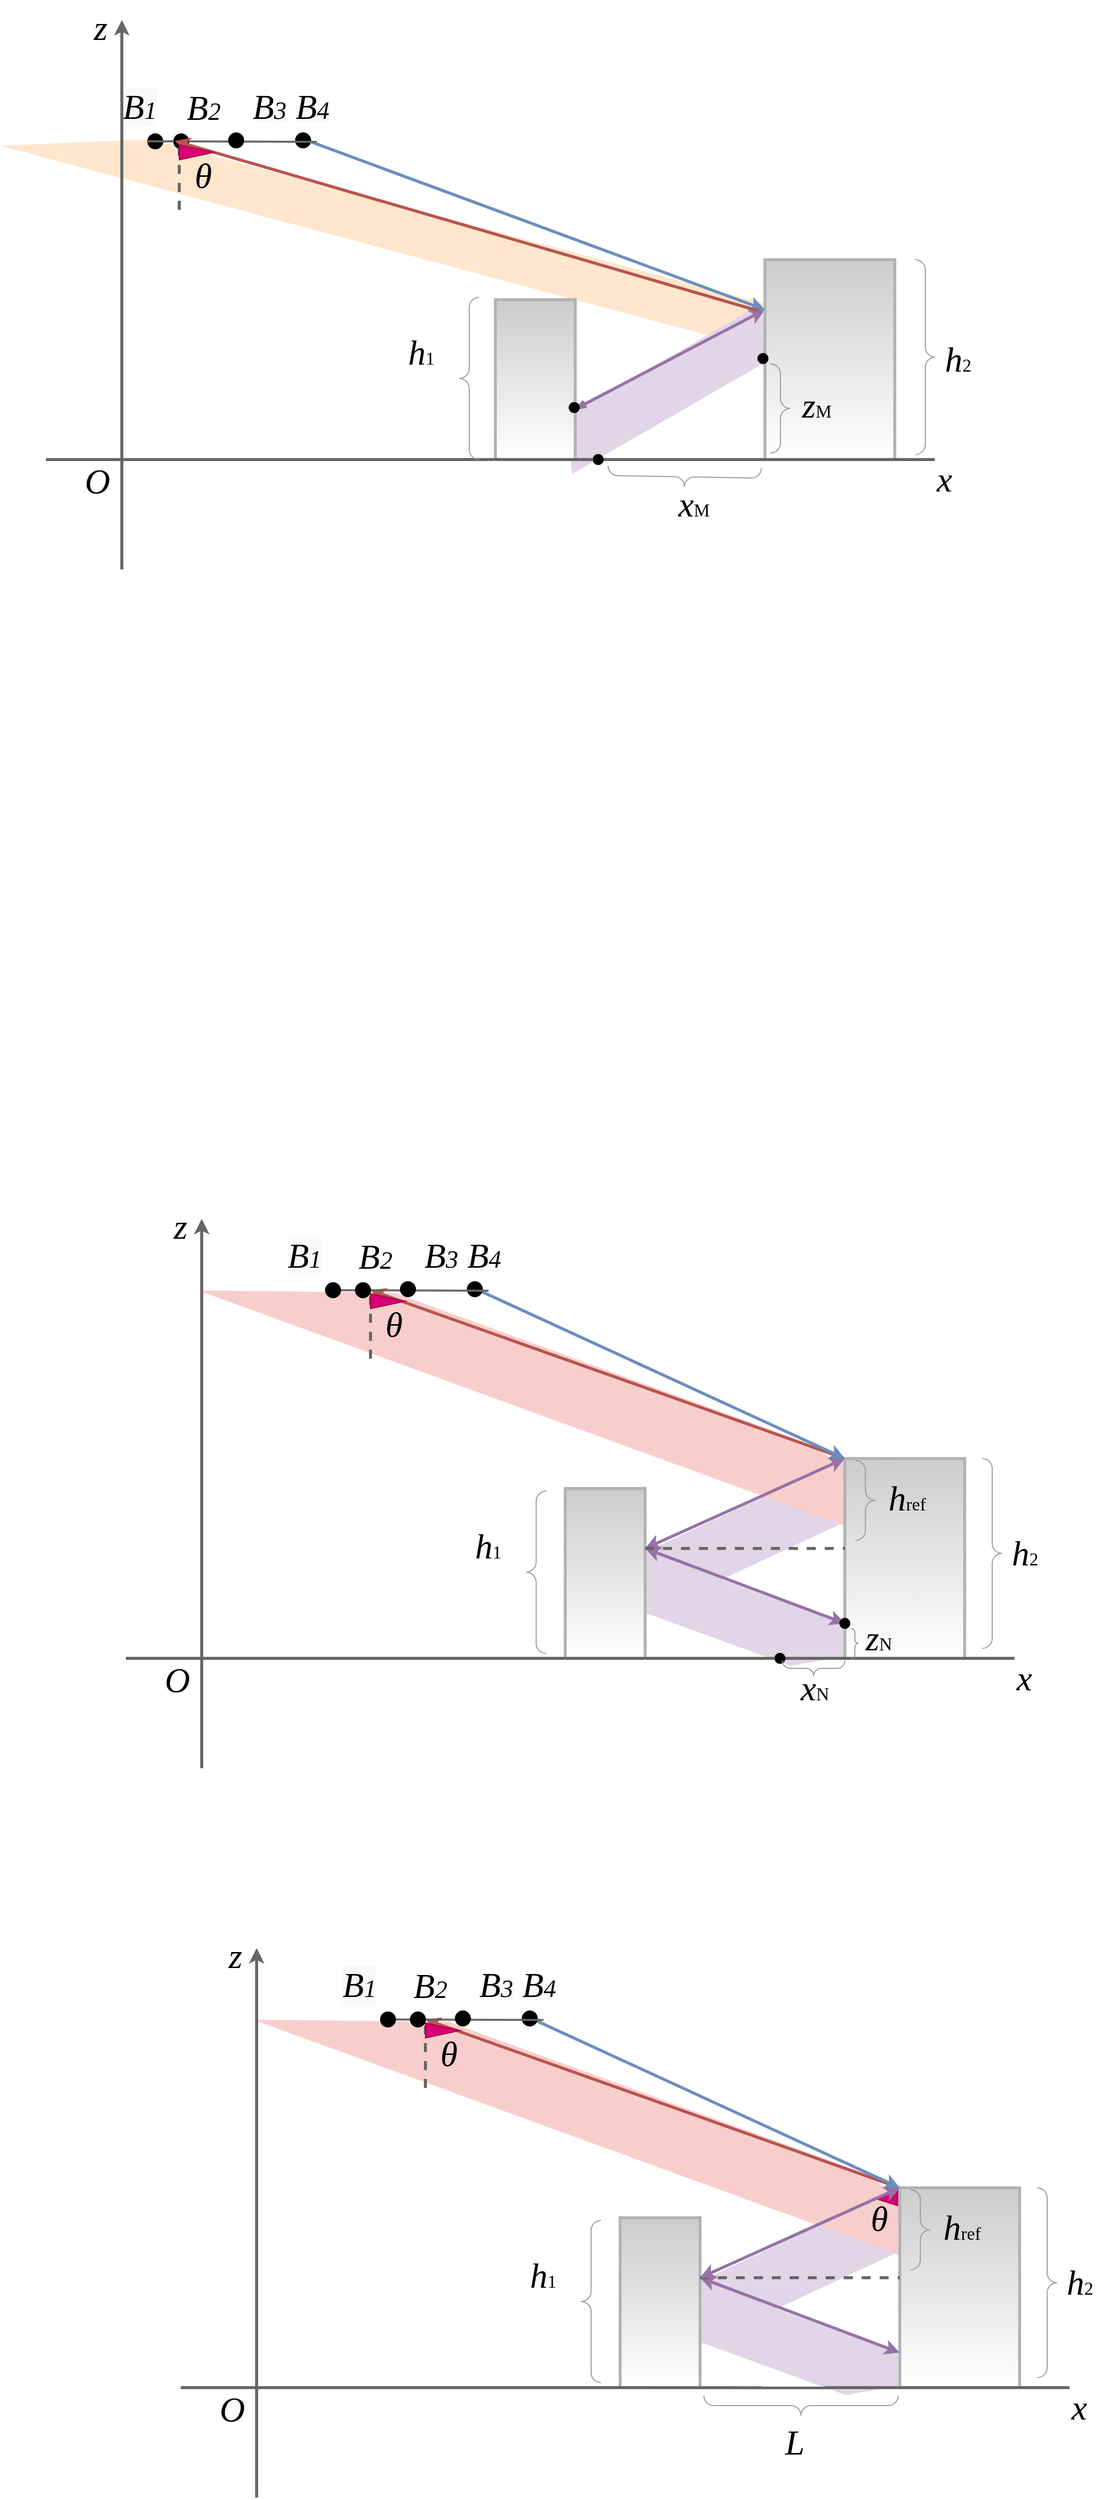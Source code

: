 <mxfile version="20.0.4" type="github"><diagram id="hwmX0TKQvqyqY6SM9mjd" name="Page-1"><mxGraphModel dx="2936" dy="3093" grid="1" gridSize="10" guides="1" tooltips="1" connect="1" arrows="1" fold="1" page="1" pageScale="1" pageWidth="827" pageHeight="1169" math="0" shadow="0"><root><mxCell id="0"/><mxCell id="1" parent="0"/><mxCell id="QN7hIOzqyq_gHUWrnWWQ-49" value="" style="shape=parallelogram;perimeter=parallelogramPerimeter;whiteSpace=wrap;html=1;fixedSize=1;fillColor=#e1d5e7;strokeColor=none;rotation=-160;size=99.96;" vertex="1" parent="1"><mxGeometry x="640.04" y="1454.81" width="298.55" height="57.52" as="geometry"/></mxCell><mxCell id="QN7hIOzqyq_gHUWrnWWQ-50" value="" style="shape=parallelogram;perimeter=parallelogramPerimeter;whiteSpace=wrap;html=1;fixedSize=1;fillColor=#e1d5e7;strokeColor=none;rotation=-205;size=23.82;" vertex="1" parent="1"><mxGeometry x="654.15" y="1370.29" width="250" height="57.34" as="geometry"/></mxCell><mxCell id="QN7hIOzqyq_gHUWrnWWQ-51" value="" style="shape=trapezoid;perimeter=trapezoidPerimeter;whiteSpace=wrap;html=1;fixedSize=1;rotation=20;size=185.09;fillColor=#f8cecc;strokeColor=none;" vertex="1" parent="1"><mxGeometry x="218.76" y="1228.68" width="818.83" height="65" as="geometry"/></mxCell><mxCell id="QN7hIOzqyq_gHUWrnWWQ-52" value="" style="endArrow=classic;html=1;fontSize=35;fontFamily=Times New Roman;strokeWidth=3;fillColor=#f8cecc;strokeColor=#b85450;curved=1;entryX=1;entryY=0.5;entryDx=0;entryDy=0;" edge="1" parent="1" target="QN7hIOzqyq_gHUWrnWWQ-63"><mxGeometry width="50" height="50" relative="1" as="geometry"><mxPoint x="880" y="1320" as="sourcePoint"/><mxPoint x="510" y="1040" as="targetPoint"/></mxGeometry></mxCell><mxCell id="QN7hIOzqyq_gHUWrnWWQ-53" value="" style="rounded=0;whiteSpace=wrap;html=1;strokeWidth=3;fillColor=#FFFFFF;strokeColor=#B3B3B3;gradientColor=#CCCCCC;gradientDirection=north;" vertex="1" parent="1"><mxGeometry x="880" y="1320" width="120" height="200" as="geometry"/></mxCell><mxCell id="QN7hIOzqyq_gHUWrnWWQ-54" value="" style="endArrow=classic;html=1;fontSize=35;fontFamily=Times New Roman;strokeWidth=3;fillColor=#dae8fc;strokeColor=#6c8ebf;curved=1;" edge="1" parent="1"><mxGeometry width="50" height="50" relative="1" as="geometry"><mxPoint x="510" y="1150" as="sourcePoint"/><mxPoint x="880" y="1320" as="targetPoint"/></mxGeometry></mxCell><mxCell id="QN7hIOzqyq_gHUWrnWWQ-55" value="" style="rounded=0;whiteSpace=wrap;html=1;strokeWidth=3;fillColor=#FFFFFF;strokeColor=#B3B3B3;gradientColor=#CCCCCC;gradientDirection=north;" vertex="1" parent="1"><mxGeometry x="600" y="1350" width="80" height="170" as="geometry"/></mxCell><mxCell id="QN7hIOzqyq_gHUWrnWWQ-56" value="" style="endArrow=none;html=1;fontColor=#000000;fontSize=35;fontFamily=Times New Roman;strokeWidth=3;endFill=0;dashed=1;" edge="1" parent="1"><mxGeometry width="50" height="50" relative="1" as="geometry"><mxPoint x="602.57" y="1165.5" as="sourcePoint"/><mxPoint x="602.57" y="1165.5" as="targetPoint"/></mxGeometry></mxCell><mxCell id="QN7hIOzqyq_gHUWrnWWQ-57" value="&lt;font&gt;&lt;i&gt;B&lt;span style=&quot;font-size: 25px&quot;&gt;2&lt;/span&gt;&lt;/i&gt;&lt;span style=&quot;font-size: 35px&quot;&gt;&lt;br&gt;&lt;/span&gt;&lt;/font&gt;" style="text;html=1;strokeColor=none;fillColor=none;align=center;verticalAlign=middle;whiteSpace=wrap;rounded=0;fontColor=#000000;fontSize=35;fontFamily=Times New Roman;strokeWidth=3;" vertex="1" parent="1"><mxGeometry x="330" y="1100.5" width="160" height="35" as="geometry"/></mxCell><mxCell id="QN7hIOzqyq_gHUWrnWWQ-58" value="" style="ellipse;whiteSpace=wrap;html=1;aspect=fixed;fillColor=#000000;" vertex="1" parent="1"><mxGeometry x="502" y="1143" width="15" height="15" as="geometry"/></mxCell><mxCell id="QN7hIOzqyq_gHUWrnWWQ-59" value="" style="endArrow=none;html=1;fontColor=#000000;fontSize=35;fontFamily=Times New Roman;strokeWidth=2;endFill=0;exitX=0;exitY=0.5;exitDx=0;exitDy=0;fillColor=#f5f5f5;strokeColor=#666666;" edge="1" parent="1" source="QN7hIOzqyq_gHUWrnWWQ-64"><mxGeometry width="50" height="50" relative="1" as="geometry"><mxPoint x="350" y="1151.5" as="sourcePoint"/><mxPoint x="523.21" y="1152" as="targetPoint"/></mxGeometry></mxCell><mxCell id="QN7hIOzqyq_gHUWrnWWQ-60" value="" style="endArrow=none;html=1;strokeWidth=3;curved=1;fillColor=#f5f5f5;strokeColor=#666666;startArrow=none;" edge="1" parent="1" source="QN7hIOzqyq_gHUWrnWWQ-76"><mxGeometry width="50" height="50" relative="1" as="geometry"><mxPoint x="504" y="1520" as="sourcePoint"/><mxPoint x="1050" y="1520" as="targetPoint"/></mxGeometry></mxCell><mxCell id="QN7hIOzqyq_gHUWrnWWQ-61" value="" style="endArrow=classic;startArrow=classic;html=1;rounded=0;strokeWidth=3;fillColor=#e1d5e7;strokeColor=#9673a6;startFill=1;endFill=1;" edge="1" parent="1"><mxGeometry width="50" height="50" relative="1" as="geometry"><mxPoint x="880" y="1485" as="sourcePoint"/><mxPoint x="680" y="1410" as="targetPoint"/></mxGeometry></mxCell><mxCell id="QN7hIOzqyq_gHUWrnWWQ-62" value="" style="ellipse;whiteSpace=wrap;html=1;aspect=fixed;fillColor=#000000;" vertex="1" parent="1"><mxGeometry x="435" y="1143" width="15" height="15" as="geometry"/></mxCell><mxCell id="QN7hIOzqyq_gHUWrnWWQ-63" value="" style="ellipse;whiteSpace=wrap;html=1;aspect=fixed;fillColor=#000000;" vertex="1" parent="1"><mxGeometry x="390" y="1144" width="15" height="15" as="geometry"/></mxCell><mxCell id="QN7hIOzqyq_gHUWrnWWQ-64" value="" style="ellipse;whiteSpace=wrap;html=1;aspect=fixed;fillColor=#000000;" vertex="1" parent="1"><mxGeometry x="360" y="1144" width="15" height="15" as="geometry"/></mxCell><mxCell id="QN7hIOzqyq_gHUWrnWWQ-65" value="&lt;i style=&quot;color: rgb(0, 0, 0); font-family: &amp;quot;times new roman&amp;quot;; font-size: 35px; font-weight: 400; letter-spacing: normal; text-align: center; text-indent: 0px; text-transform: none; word-spacing: 0px; background-color: rgb(248, 249, 250);&quot;&gt;&lt;font&gt;B&lt;span style=&quot;font-size: 25px&quot;&gt;1&lt;/span&gt;&lt;/font&gt;&lt;/i&gt;" style="text;whiteSpace=wrap;html=1;" vertex="1" parent="1"><mxGeometry x="320" y="1090" width="60" height="40" as="geometry"/></mxCell><mxCell id="QN7hIOzqyq_gHUWrnWWQ-66" value="&lt;i style=&quot;color: rgb(0 , 0 , 0) ; font-family: &amp;#34;times new roman&amp;#34; ; font-weight: 400 ; letter-spacing: normal ; text-align: center ; text-indent: 0px ; text-transform: none ; word-spacing: 0px ; background-color: rgb(248 , 249 , 250)&quot;&gt;&lt;font&gt;&lt;span style=&quot;font-size: 35px&quot;&gt;B&lt;/span&gt;&lt;span style=&quot;font-size: 25px&quot;&gt;3&lt;/span&gt;&lt;/font&gt;&lt;/i&gt;" style="text;whiteSpace=wrap;html=1;" vertex="1" parent="1"><mxGeometry x="457" y="1090" width="60" height="40" as="geometry"/></mxCell><mxCell id="QN7hIOzqyq_gHUWrnWWQ-67" value="&lt;i style=&quot;color: rgb(0 , 0 , 0) ; font-family: &amp;#34;times new roman&amp;#34; ; font-weight: 400 ; letter-spacing: normal ; text-align: center ; text-indent: 0px ; text-transform: none ; word-spacing: 0px ; background-color: rgb(248 , 249 , 250)&quot;&gt;&lt;font&gt;&lt;span style=&quot;font-size: 35px&quot;&gt;B&lt;/span&gt;&lt;span style=&quot;font-size: 25px&quot;&gt;4&lt;/span&gt;&lt;/font&gt;&lt;/i&gt;" style="text;whiteSpace=wrap;html=1;" vertex="1" parent="1"><mxGeometry x="500" y="1090" width="60" height="40" as="geometry"/></mxCell><mxCell id="QN7hIOzqyq_gHUWrnWWQ-68" value="" style="endArrow=none;html=1;strokeWidth=3;curved=1;fillColor=#f5f5f5;strokeColor=#666666;" edge="1" parent="1"><mxGeometry width="50" height="50" relative="1" as="geometry"><mxPoint x="160" y="1520" as="sourcePoint"/><mxPoint x="510" y="1520" as="targetPoint"/></mxGeometry></mxCell><mxCell id="QN7hIOzqyq_gHUWrnWWQ-69" value="" style="endArrow=classic;html=1;strokeWidth=3;curved=1;fillColor=#f5f5f5;strokeColor=#666666;" edge="1" parent="1"><mxGeometry width="50" height="50" relative="1" as="geometry"><mxPoint x="236" y="1630" as="sourcePoint"/><mxPoint x="236" y="1080" as="targetPoint"/></mxGeometry></mxCell><mxCell id="QN7hIOzqyq_gHUWrnWWQ-70" value="&lt;div style=&quot;text-align: center&quot;&gt;&lt;span style=&quot;font-size: 35px&quot;&gt;&lt;font face=&quot;times new roman&quot;&gt;&lt;i&gt;z&lt;/i&gt;&lt;/font&gt;&lt;/span&gt;&lt;/div&gt;" style="text;whiteSpace=wrap;html=1;" vertex="1" parent="1"><mxGeometry x="206" y="1060" width="40" height="50" as="geometry"/></mxCell><mxCell id="QN7hIOzqyq_gHUWrnWWQ-71" value="&lt;div style=&quot;text-align: center&quot;&gt;&lt;span style=&quot;font-size: 35px&quot;&gt;&lt;font face=&quot;times new roman&quot;&gt;&lt;i&gt;x&lt;/i&gt;&lt;/font&gt;&lt;/span&gt;&lt;/div&gt;" style="text;whiteSpace=wrap;html=1;" vertex="1" parent="1"><mxGeometry x="1050" y="1512.33" width="20" height="50" as="geometry"/></mxCell><mxCell id="QN7hIOzqyq_gHUWrnWWQ-72" value="&lt;div style=&quot;text-align: center&quot;&gt;&lt;font face=&quot;times new roman&quot;&gt;&lt;span style=&quot;font-size: 35px&quot;&gt;&lt;i&gt;O&lt;/i&gt;&lt;/span&gt;&lt;/font&gt;&lt;/div&gt;" style="text;whiteSpace=wrap;html=1;" vertex="1" parent="1"><mxGeometry x="197" y="1515" width="20" height="50" as="geometry"/></mxCell><mxCell id="QN7hIOzqyq_gHUWrnWWQ-73" value="" style="endArrow=classic;html=1;fontSize=35;fontFamily=Times New Roman;strokeWidth=3;fillColor=#e1d5e7;strokeColor=#9673a6;curved=1;startArrow=classic;startFill=1;" edge="1" parent="1"><mxGeometry width="50" height="50" relative="1" as="geometry"><mxPoint x="880" y="1320" as="sourcePoint"/><mxPoint x="680" y="1410" as="targetPoint"/></mxGeometry></mxCell><mxCell id="QN7hIOzqyq_gHUWrnWWQ-74" value="" style="ellipse;whiteSpace=wrap;html=1;aspect=fixed;fillColor=#000000;" vertex="1" parent="1"><mxGeometry x="880" y="1280" as="geometry"/></mxCell><mxCell id="QN7hIOzqyq_gHUWrnWWQ-75" value="x&lt;span style=&quot;font-size: 18px; font-style: normal;&quot;&gt;N&lt;/span&gt;" style="text;html=1;strokeColor=none;fillColor=none;align=center;verticalAlign=middle;whiteSpace=wrap;rounded=0;dashed=1;fontFamily=Times New Roman;fontSize=35;fontColor=#000000;fontStyle=2;strokeWidth=3;" vertex="1" parent="1"><mxGeometry x="830" y="1525" width="40" height="50" as="geometry"/></mxCell><mxCell id="QN7hIOzqyq_gHUWrnWWQ-76" value="" style="ellipse;whiteSpace=wrap;html=1;aspect=fixed;fillColor=#000000;" vertex="1" parent="1"><mxGeometry x="810" y="1515" width="10" height="10" as="geometry"/></mxCell><mxCell id="QN7hIOzqyq_gHUWrnWWQ-77" value="" style="endArrow=none;html=1;strokeWidth=3;curved=1;fillColor=#f5f5f5;strokeColor=#666666;startArrow=none;" edge="1" parent="1" target="QN7hIOzqyq_gHUWrnWWQ-76"><mxGeometry width="50" height="50" relative="1" as="geometry"><mxPoint x="504.0" y="1520.0" as="sourcePoint"/><mxPoint x="1050" y="1520.0" as="targetPoint"/></mxGeometry></mxCell><mxCell id="QN7hIOzqyq_gHUWrnWWQ-78" value="" style="ellipse;whiteSpace=wrap;html=1;aspect=fixed;fillColor=#000000;" vertex="1" parent="1"><mxGeometry x="875" y="1480" width="10" height="10" as="geometry"/></mxCell><mxCell id="QN7hIOzqyq_gHUWrnWWQ-79" value="" style="endArrow=none;startArrow=classicThin;html=1;rounded=0;strokeWidth=3;fillColor=#e1d5e7;strokeColor=#9673a6;startFill=1;endFill=1;exitX=0.014;exitY=0.848;exitDx=0;exitDy=0;exitPerimeter=0;" edge="1" parent="1" source="QN7hIOzqyq_gHUWrnWWQ-53" target="QN7hIOzqyq_gHUWrnWWQ-78"><mxGeometry width="50" height="50" relative="1" as="geometry"><mxPoint x="881.68" y="1489.6" as="sourcePoint"/><mxPoint x="680" y="1410.0" as="targetPoint"/></mxGeometry></mxCell><mxCell id="QN7hIOzqyq_gHUWrnWWQ-80" value="z&lt;span style=&quot;font-size: 18px; font-style: normal;&quot;&gt;N&lt;/span&gt;" style="text;html=1;strokeColor=none;fillColor=none;align=center;verticalAlign=middle;whiteSpace=wrap;rounded=0;dashed=1;fontFamily=Times New Roman;fontSize=35;fontColor=#000000;fontStyle=2;strokeWidth=3;" vertex="1" parent="1"><mxGeometry x="893.59" y="1475" width="40" height="50" as="geometry"/></mxCell><mxCell id="QN7hIOzqyq_gHUWrnWWQ-81" value="" style="verticalLabelPosition=bottom;shadow=0;dashed=0;align=center;html=1;verticalAlign=top;strokeWidth=1;shape=mxgraph.mockup.markup.curlyBrace;strokeColor=#999999;rotation=-180;" vertex="1" parent="1"><mxGeometry x="817.5" y="1520" width="62.5" height="20" as="geometry"/></mxCell><mxCell id="QN7hIOzqyq_gHUWrnWWQ-82" value="" style="labelPosition=right;align=left;strokeWidth=1;shape=mxgraph.mockup.markup.curlyBrace;html=1;shadow=0;dashed=0;strokeColor=#999999;direction=north;rotation=-180;" vertex="1" parent="1"><mxGeometry x="880" y="1490" width="20" height="30" as="geometry"/></mxCell><mxCell id="QN7hIOzqyq_gHUWrnWWQ-83" value="" style="endArrow=none;html=1;strokeWidth=3;curved=1;fillColor=#f5f5f5;strokeColor=#666666;dashed=1;" edge="1" parent="1"><mxGeometry width="50" height="50" relative="1" as="geometry"><mxPoint x="680" y="1410" as="sourcePoint"/><mxPoint x="880" y="1410" as="targetPoint"/></mxGeometry></mxCell><mxCell id="QN7hIOzqyq_gHUWrnWWQ-84" value="" style="endArrow=none;startArrow=classicThin;html=1;rounded=0;strokeWidth=3;fillColor=#e1d5e7;strokeColor=#9673a6;startFill=1;endFill=1;exitX=0.014;exitY=0.848;exitDx=0;exitDy=0;exitPerimeter=0;" edge="1" parent="1"><mxGeometry width="50" height="50" relative="1" as="geometry"><mxPoint x="1066.68" y="1409.6" as="sourcePoint"/><mxPoint x="1067.236" y="1409.472" as="targetPoint"/></mxGeometry></mxCell><mxCell id="QN7hIOzqyq_gHUWrnWWQ-85" value="h&lt;span style=&quot;font-size: 18px; font-style: normal;&quot;&gt;2&lt;/span&gt;" style="text;html=1;strokeColor=none;fillColor=none;align=center;verticalAlign=middle;whiteSpace=wrap;rounded=0;dashed=1;fontFamily=Times New Roman;fontSize=35;fontColor=#000000;fontStyle=2;strokeWidth=3;" vertex="1" parent="1"><mxGeometry x="1040.71" y="1390" width="39.29" height="50" as="geometry"/></mxCell><mxCell id="QN7hIOzqyq_gHUWrnWWQ-86" value="" style="labelPosition=right;align=left;strokeWidth=1;shape=mxgraph.mockup.markup.curlyBrace;html=1;shadow=0;dashed=0;strokeColor=#999999;direction=north;rotation=-180;" vertex="1" parent="1"><mxGeometry x="1017.59" y="1320" width="20" height="190" as="geometry"/></mxCell><mxCell id="QN7hIOzqyq_gHUWrnWWQ-87" value="" style="endArrow=none;startArrow=classicThin;html=1;rounded=0;strokeWidth=3;fillColor=#e1d5e7;strokeColor=#9673a6;startFill=1;endFill=1;exitX=0.014;exitY=0.848;exitDx=0;exitDy=0;exitPerimeter=0;" edge="1" parent="1"><mxGeometry width="50" height="50" relative="1" as="geometry"><mxPoint x="527.97" y="1402.27" as="sourcePoint"/><mxPoint x="528.526" y="1402.142" as="targetPoint"/></mxGeometry></mxCell><mxCell id="QN7hIOzqyq_gHUWrnWWQ-88" value="h&lt;span style=&quot;font-size: 18px; font-style: normal;&quot;&gt;1&lt;/span&gt;" style="text;html=1;strokeColor=none;fillColor=none;align=center;verticalAlign=middle;whiteSpace=wrap;rounded=0;dashed=1;fontFamily=Times New Roman;fontSize=35;fontColor=#000000;fontStyle=2;strokeWidth=3;" vertex="1" parent="1"><mxGeometry x="502" y="1382.67" width="41.88" height="50" as="geometry"/></mxCell><mxCell id="QN7hIOzqyq_gHUWrnWWQ-89" value="" style="labelPosition=right;align=left;strokeWidth=1;shape=mxgraph.mockup.markup.curlyBrace;html=1;shadow=0;dashed=0;strokeColor=#999999;direction=north;rotation=0;" vertex="1" parent="1"><mxGeometry x="560.88" y="1352.67" width="20" height="162.33" as="geometry"/></mxCell><mxCell id="QN7hIOzqyq_gHUWrnWWQ-90" value="" style="endArrow=none;startArrow=classicThin;html=1;rounded=0;strokeWidth=3;fillColor=#e1d5e7;strokeColor=#9673a6;startFill=1;endFill=1;exitX=0.014;exitY=0.848;exitDx=0;exitDy=0;exitPerimeter=0;" edge="1" parent="1"><mxGeometry width="50" height="50" relative="1" as="geometry"><mxPoint x="942.68" y="1409.6" as="sourcePoint"/><mxPoint x="943.236" y="1409.472" as="targetPoint"/></mxGeometry></mxCell><mxCell id="QN7hIOzqyq_gHUWrnWWQ-91" value="h&lt;span style=&quot;font-size: 18px; font-style: normal;&quot;&gt;ref&lt;/span&gt;" style="text;html=1;strokeColor=none;fillColor=none;align=center;verticalAlign=middle;whiteSpace=wrap;rounded=0;dashed=1;fontFamily=Times New Roman;fontSize=35;fontColor=#000000;fontStyle=2;strokeWidth=3;" vertex="1" parent="1"><mxGeometry x="923.1" y="1335" width="39.29" height="50" as="geometry"/></mxCell><mxCell id="QN7hIOzqyq_gHUWrnWWQ-92" value="" style="labelPosition=right;align=left;strokeWidth=1;shape=mxgraph.mockup.markup.curlyBrace;html=1;shadow=0;dashed=0;strokeColor=#999999;direction=north;rotation=-180;" vertex="1" parent="1"><mxGeometry x="890.59" y="1322" width="20" height="80" as="geometry"/></mxCell><mxCell id="QN7hIOzqyq_gHUWrnWWQ-93" value="" style="endArrow=none;html=1;strokeWidth=3;curved=1;fillColor=#f5f5f5;strokeColor=#666666;dashed=1;endFill=0;" edge="1" parent="1"><mxGeometry width="50" height="50" relative="1" as="geometry"><mxPoint x="405" y="1220" as="sourcePoint"/><mxPoint x="405" y="1158" as="targetPoint"/></mxGeometry></mxCell><mxCell id="QN7hIOzqyq_gHUWrnWWQ-94" value="" style="triangle;whiteSpace=wrap;html=1;strokeColor=#A50040;fillColor=#d80073;fontColor=#ffffff;" vertex="1" parent="1"><mxGeometry x="405" y="1155" width="35" height="15" as="geometry"/></mxCell><mxCell id="QN7hIOzqyq_gHUWrnWWQ-95" value="&lt;div style=&quot;text-align: center&quot;&gt;&lt;span style=&quot;font-size: 35px&quot;&gt;&lt;font face=&quot;times new roman&quot;&gt;&lt;i&gt;θ&lt;/i&gt;&lt;/font&gt;&lt;/span&gt;&lt;/div&gt;" style="text;whiteSpace=wrap;html=1;" vertex="1" parent="1"><mxGeometry x="418" y="1158" width="40" height="50" as="geometry"/></mxCell><mxCell id="QN7hIOzqyq_gHUWrnWWQ-96" value="" style="shape=parallelogram;perimeter=parallelogramPerimeter;whiteSpace=wrap;html=1;fixedSize=1;strokeColor=none;fillColor=#ffe6cc;rotation=15;size=145.22;" vertex="1" parent="1"><mxGeometry x="24.78" y="76.99" width="895.75" height="45.5" as="geometry"/></mxCell><mxCell id="QN7hIOzqyq_gHUWrnWWQ-97" value="" style="shape=parallelogram;perimeter=parallelogramPerimeter;whiteSpace=wrap;html=1;fixedSize=1;fillColor=#e1d5e7;strokeColor=none;rotation=-210;size=23.82;" vertex="1" parent="1"><mxGeometry x="576.97" y="222.86" width="250" height="52.51" as="geometry"/></mxCell><mxCell id="QN7hIOzqyq_gHUWrnWWQ-98" value="" style="endArrow=openThin;html=1;fontSize=35;fontFamily=Times New Roman;strokeWidth=3;fillColor=#e1d5e7;strokeColor=#9673a6;curved=1;startArrow=classic;startFill=1;endFill=0;" edge="1" parent="1"><mxGeometry width="50" height="50" relative="1" as="geometry"><mxPoint x="800.0" y="170" as="sourcePoint"/><mxPoint x="609.0" y="270" as="targetPoint"/></mxGeometry></mxCell><mxCell id="QN7hIOzqyq_gHUWrnWWQ-99" value="" style="rounded=0;whiteSpace=wrap;html=1;strokeWidth=3;fillColor=#FFFFFF;strokeColor=#B3B3B3;gradientColor=#CCCCCC;gradientDirection=north;" vertex="1" parent="1"><mxGeometry x="800" y="120" width="130" height="200" as="geometry"/></mxCell><mxCell id="QN7hIOzqyq_gHUWrnWWQ-100" value="" style="endArrow=classic;html=1;fontSize=35;fontFamily=Times New Roman;strokeWidth=3;fillColor=#dae8fc;strokeColor=#6c8ebf;curved=1;entryX=0;entryY=0.25;entryDx=0;entryDy=0;" edge="1" parent="1" target="QN7hIOzqyq_gHUWrnWWQ-99"><mxGeometry width="50" height="50" relative="1" as="geometry"><mxPoint x="340" as="sourcePoint"/><mxPoint x="670" y="170" as="targetPoint"/></mxGeometry></mxCell><mxCell id="QN7hIOzqyq_gHUWrnWWQ-101" value="" style="rounded=0;whiteSpace=wrap;html=1;strokeWidth=3;fillColor=#FFFFFF;strokeColor=#B3B3B3;gradientColor=#CCCCCC;gradientDirection=north;" vertex="1" parent="1"><mxGeometry x="530" y="160" width="80" height="160" as="geometry"/></mxCell><mxCell id="QN7hIOzqyq_gHUWrnWWQ-102" value="" style="endArrow=none;html=1;fontColor=#000000;fontSize=35;fontFamily=Times New Roman;strokeWidth=3;endFill=0;dashed=1;" edge="1" parent="1"><mxGeometry width="50" height="50" relative="1" as="geometry"><mxPoint x="430.57" y="15.5" as="sourcePoint"/><mxPoint x="430.57" y="15.5" as="targetPoint"/></mxGeometry></mxCell><mxCell id="QN7hIOzqyq_gHUWrnWWQ-103" value="&lt;font&gt;&lt;i&gt;B&lt;span style=&quot;font-size: 25px&quot;&gt;2&lt;/span&gt;&lt;/i&gt;&lt;span style=&quot;font-size: 35px&quot;&gt;&lt;br&gt;&lt;/span&gt;&lt;/font&gt;" style="text;html=1;strokeColor=none;fillColor=none;align=center;verticalAlign=middle;whiteSpace=wrap;rounded=0;fontColor=#000000;fontSize=35;fontFamily=Times New Roman;strokeWidth=3;" vertex="1" parent="1"><mxGeometry x="158" y="-49.5" width="160" height="35" as="geometry"/></mxCell><mxCell id="QN7hIOzqyq_gHUWrnWWQ-104" value="" style="ellipse;whiteSpace=wrap;html=1;aspect=fixed;fillColor=#000000;" vertex="1" parent="1"><mxGeometry x="330.0" y="-7" width="15" height="15" as="geometry"/></mxCell><mxCell id="QN7hIOzqyq_gHUWrnWWQ-105" value="" style="endArrow=none;html=1;fontColor=#000000;fontSize=35;fontFamily=Times New Roman;strokeWidth=2;endFill=0;exitX=0;exitY=0.5;exitDx=0;exitDy=0;fillColor=#f5f5f5;strokeColor=#666666;startArrow=none;" edge="1" parent="1" source="QN7hIOzqyq_gHUWrnWWQ-124"><mxGeometry width="50" height="50" relative="1" as="geometry"><mxPoint x="178" y="1.5" as="sourcePoint"/><mxPoint x="351.21" y="2" as="targetPoint"/></mxGeometry></mxCell><mxCell id="QN7hIOzqyq_gHUWrnWWQ-106" value="" style="endArrow=none;html=1;strokeWidth=3;curved=1;fillColor=#f5f5f5;strokeColor=#666666;startArrow=none;" edge="1" parent="1"><mxGeometry width="50" height="50" relative="1" as="geometry"><mxPoint x="730" y="320" as="sourcePoint"/><mxPoint x="970" y="320" as="targetPoint"/></mxGeometry></mxCell><mxCell id="QN7hIOzqyq_gHUWrnWWQ-107" value="" style="ellipse;whiteSpace=wrap;html=1;aspect=fixed;fillColor=#000000;" vertex="1" parent="1"><mxGeometry x="263" y="-7" width="15" height="15" as="geometry"/></mxCell><mxCell id="QN7hIOzqyq_gHUWrnWWQ-108" value="" style="ellipse;whiteSpace=wrap;html=1;aspect=fixed;fillColor=#000000;" vertex="1" parent="1"><mxGeometry x="182" y="-6" width="15" height="15" as="geometry"/></mxCell><mxCell id="QN7hIOzqyq_gHUWrnWWQ-109" value="&lt;i style=&quot;color: rgb(0, 0, 0); font-family: &amp;quot;times new roman&amp;quot;; font-size: 35px; font-weight: 400; letter-spacing: normal; text-align: center; text-indent: 0px; text-transform: none; word-spacing: 0px; background-color: rgb(248, 249, 250);&quot;&gt;&lt;font&gt;B&lt;span style=&quot;font-size: 25px&quot;&gt;1&lt;/span&gt;&lt;/font&gt;&lt;/i&gt;" style="text;whiteSpace=wrap;html=1;" vertex="1" parent="1"><mxGeometry x="155" y="-60" width="60" height="40" as="geometry"/></mxCell><mxCell id="QN7hIOzqyq_gHUWrnWWQ-110" value="&lt;i style=&quot;color: rgb(0 , 0 , 0) ; font-family: &amp;#34;times new roman&amp;#34; ; font-weight: 400 ; letter-spacing: normal ; text-align: center ; text-indent: 0px ; text-transform: none ; word-spacing: 0px ; background-color: rgb(248 , 249 , 250)&quot;&gt;&lt;font&gt;&lt;span style=&quot;font-size: 35px&quot;&gt;B&lt;/span&gt;&lt;span style=&quot;font-size: 25px&quot;&gt;3&lt;/span&gt;&lt;/font&gt;&lt;/i&gt;" style="text;whiteSpace=wrap;html=1;" vertex="1" parent="1"><mxGeometry x="285.0" y="-60" width="60" height="40" as="geometry"/></mxCell><mxCell id="QN7hIOzqyq_gHUWrnWWQ-111" value="&lt;i style=&quot;color: rgb(0 , 0 , 0) ; font-family: &amp;#34;times new roman&amp;#34; ; font-weight: 400 ; letter-spacing: normal ; text-align: center ; text-indent: 0px ; text-transform: none ; word-spacing: 0px ; background-color: rgb(248 , 249 , 250)&quot;&gt;&lt;font&gt;&lt;span style=&quot;font-size: 35px&quot;&gt;B&lt;/span&gt;&lt;span style=&quot;font-size: 25px&quot;&gt;4&lt;/span&gt;&lt;/font&gt;&lt;/i&gt;" style="text;whiteSpace=wrap;html=1;" vertex="1" parent="1"><mxGeometry x="328" y="-60" width="60" height="40" as="geometry"/></mxCell><mxCell id="QN7hIOzqyq_gHUWrnWWQ-112" value="" style="endArrow=none;html=1;strokeWidth=3;curved=1;fillColor=#f5f5f5;strokeColor=#666666;" edge="1" parent="1"><mxGeometry width="50" height="50" relative="1" as="geometry"><mxPoint x="80" y="320" as="sourcePoint"/><mxPoint x="430" y="320" as="targetPoint"/></mxGeometry></mxCell><mxCell id="QN7hIOzqyq_gHUWrnWWQ-113" value="" style="endArrow=classic;html=1;strokeWidth=3;curved=1;fillColor=#f5f5f5;strokeColor=#666666;" edge="1" parent="1"><mxGeometry width="50" height="50" relative="1" as="geometry"><mxPoint x="156" y="430" as="sourcePoint"/><mxPoint x="156" y="-120" as="targetPoint"/></mxGeometry></mxCell><mxCell id="QN7hIOzqyq_gHUWrnWWQ-114" value="&lt;div style=&quot;text-align: center&quot;&gt;&lt;span style=&quot;font-size: 35px&quot;&gt;&lt;font face=&quot;times new roman&quot;&gt;&lt;i&gt;z&lt;/i&gt;&lt;/font&gt;&lt;/span&gt;&lt;/div&gt;" style="text;whiteSpace=wrap;html=1;" vertex="1" parent="1"><mxGeometry x="126" y="-140" width="40" height="50" as="geometry"/></mxCell><mxCell id="QN7hIOzqyq_gHUWrnWWQ-115" value="&lt;div style=&quot;text-align: center&quot;&gt;&lt;span style=&quot;font-size: 35px&quot;&gt;&lt;font face=&quot;times new roman&quot;&gt;&lt;i&gt;x&lt;/i&gt;&lt;/font&gt;&lt;/span&gt;&lt;/div&gt;" style="text;whiteSpace=wrap;html=1;" vertex="1" parent="1"><mxGeometry x="970" y="312.33" width="20" height="50" as="geometry"/></mxCell><mxCell id="QN7hIOzqyq_gHUWrnWWQ-116" value="&lt;div style=&quot;text-align: center&quot;&gt;&lt;font face=&quot;times new roman&quot;&gt;&lt;span style=&quot;font-size: 35px&quot;&gt;&lt;i&gt;O&lt;/i&gt;&lt;/span&gt;&lt;/font&gt;&lt;/div&gt;" style="text;whiteSpace=wrap;html=1;" vertex="1" parent="1"><mxGeometry x="117" y="315" width="20" height="50" as="geometry"/></mxCell><mxCell id="QN7hIOzqyq_gHUWrnWWQ-117" value="" style="ellipse;whiteSpace=wrap;html=1;aspect=fixed;fillColor=#000000;" vertex="1" parent="1"><mxGeometry x="670" y="130" as="geometry"/></mxCell><mxCell id="QN7hIOzqyq_gHUWrnWWQ-118" value="" style="endArrow=none;html=1;strokeWidth=3;curved=1;fillColor=#f5f5f5;strokeColor=#666666;startArrow=none;" edge="1" parent="1" source="QN7hIOzqyq_gHUWrnWWQ-122"><mxGeometry width="50" height="50" relative="1" as="geometry"><mxPoint x="424" y="320.0" as="sourcePoint"/><mxPoint x="730.0" y="320.05" as="targetPoint"/></mxGeometry></mxCell><mxCell id="QN7hIOzqyq_gHUWrnWWQ-119" value="x&lt;span style=&quot;font-size: 18px; font-style: normal;&quot;&gt;M&lt;/span&gt;" style="text;html=1;strokeColor=none;fillColor=none;align=center;verticalAlign=middle;whiteSpace=wrap;rounded=0;dashed=1;fontFamily=Times New Roman;fontSize=35;fontColor=#000000;fontStyle=2;strokeWidth=3;" vertex="1" parent="1"><mxGeometry x="709.47" y="340" width="40" height="50" as="geometry"/></mxCell><mxCell id="QN7hIOzqyq_gHUWrnWWQ-120" value="" style="labelPosition=right;align=left;strokeWidth=1;shape=mxgraph.mockup.markup.curlyBrace;html=1;shadow=0;dashed=0;strokeColor=#999999;direction=north;rotation=-89;" vertex="1" parent="1"><mxGeometry x="709.47" y="260.53" width="20" height="153.59" as="geometry"/></mxCell><mxCell id="QN7hIOzqyq_gHUWrnWWQ-121" value="" style="ellipse;whiteSpace=wrap;html=1;aspect=fixed;fillColor=#000000;" vertex="1" parent="1"><mxGeometry x="604" y="263" width="10" height="10" as="geometry"/></mxCell><mxCell id="QN7hIOzqyq_gHUWrnWWQ-122" value="" style="ellipse;whiteSpace=wrap;html=1;aspect=fixed;fillColor=#000000;" vertex="1" parent="1"><mxGeometry x="628" y="315" width="10" height="10" as="geometry"/></mxCell><mxCell id="QN7hIOzqyq_gHUWrnWWQ-123" value="" style="endArrow=none;html=1;strokeWidth=3;curved=1;fillColor=#f5f5f5;strokeColor=#666666;startArrow=none;" edge="1" parent="1" target="QN7hIOzqyq_gHUWrnWWQ-122"><mxGeometry width="50" height="50" relative="1" as="geometry"><mxPoint x="424" y="320.0" as="sourcePoint"/><mxPoint x="730.0" y="320.05" as="targetPoint"/></mxGeometry></mxCell><mxCell id="QN7hIOzqyq_gHUWrnWWQ-124" value="" style="ellipse;whiteSpace=wrap;html=1;aspect=fixed;fillColor=#000000;" vertex="1" parent="1"><mxGeometry x="208" y="-6" width="15" height="15" as="geometry"/></mxCell><mxCell id="QN7hIOzqyq_gHUWrnWWQ-125" value="" style="endArrow=none;html=1;fontColor=#000000;fontSize=35;fontFamily=Times New Roman;strokeWidth=2;endFill=0;exitX=0;exitY=0.5;exitDx=0;exitDy=0;fillColor=#f5f5f5;strokeColor=#666666;" edge="1" parent="1" source="QN7hIOzqyq_gHUWrnWWQ-108" target="QN7hIOzqyq_gHUWrnWWQ-124"><mxGeometry width="50" height="50" relative="1" as="geometry"><mxPoint x="188" y="1.5" as="sourcePoint"/><mxPoint x="351.21" y="2" as="targetPoint"/></mxGeometry></mxCell><mxCell id="QN7hIOzqyq_gHUWrnWWQ-126" value="" style="endArrow=classic;html=1;fontSize=35;fontFamily=Times New Roman;strokeWidth=3;fillColor=#f8cecc;strokeColor=#b85450;curved=1;exitX=0;exitY=0.25;exitDx=0;exitDy=0;" edge="1" parent="1"><mxGeometry width="50" height="50" relative="1" as="geometry"><mxPoint x="793" y="171" as="sourcePoint"/><mxPoint x="209" y="1.0" as="targetPoint"/></mxGeometry></mxCell><mxCell id="QN7hIOzqyq_gHUWrnWWQ-127" value="" style="endArrow=none;html=1;strokeWidth=3;curved=1;fillColor=#f5f5f5;strokeColor=#666666;dashed=1;endFill=0;" edge="1" parent="1"><mxGeometry width="50" height="50" relative="1" as="geometry"><mxPoint x="213.5" y="70" as="sourcePoint"/><mxPoint x="213.5" y="8.0" as="targetPoint"/></mxGeometry></mxCell><mxCell id="QN7hIOzqyq_gHUWrnWWQ-128" value="" style="triangle;whiteSpace=wrap;html=1;strokeColor=#A50040;fillColor=#d80073;fontColor=#ffffff;" vertex="1" parent="1"><mxGeometry x="213.5" y="5" width="35" height="15" as="geometry"/></mxCell><mxCell id="QN7hIOzqyq_gHUWrnWWQ-129" value="&lt;div style=&quot;text-align: center&quot;&gt;&lt;span style=&quot;font-size: 35px&quot;&gt;&lt;font face=&quot;times new roman&quot;&gt;&lt;i&gt;θ&lt;/i&gt;&lt;/font&gt;&lt;/span&gt;&lt;/div&gt;" style="text;whiteSpace=wrap;html=1;" vertex="1" parent="1"><mxGeometry x="226.5" y="8" width="40" height="50" as="geometry"/></mxCell><mxCell id="QN7hIOzqyq_gHUWrnWWQ-130" value="" style="ellipse;whiteSpace=wrap;html=1;aspect=fixed;fillColor=#000000;" vertex="1" parent="1"><mxGeometry x="793" y="213.86" width="10" height="10" as="geometry"/></mxCell><mxCell id="QN7hIOzqyq_gHUWrnWWQ-131" value="" style="endArrow=none;startArrow=classicThin;html=1;rounded=0;strokeWidth=3;fillColor=#e1d5e7;strokeColor=#9673a6;startFill=1;endFill=1;exitX=0.014;exitY=0.848;exitDx=0;exitDy=0;exitPerimeter=0;" edge="1" parent="1"><mxGeometry width="50" height="50" relative="1" as="geometry"><mxPoint x="819.18" y="240.36" as="sourcePoint"/><mxPoint x="819.736" y="240.232" as="targetPoint"/></mxGeometry></mxCell><mxCell id="QN7hIOzqyq_gHUWrnWWQ-132" value="z&lt;span style=&quot;font-size: 18px; font-style: normal;&quot;&gt;M&lt;/span&gt;" style="text;html=1;strokeColor=none;fillColor=none;align=center;verticalAlign=middle;whiteSpace=wrap;rounded=0;dashed=1;fontFamily=Times New Roman;fontSize=35;fontColor=#000000;fontStyle=2;strokeWidth=3;" vertex="1" parent="1"><mxGeometry x="832.32" y="240.76" width="40" height="50" as="geometry"/></mxCell><mxCell id="QN7hIOzqyq_gHUWrnWWQ-133" value="" style="labelPosition=right;align=left;strokeWidth=1;shape=mxgraph.mockup.markup.curlyBrace;html=1;shadow=0;dashed=0;strokeColor=#999999;direction=north;rotation=-180;" vertex="1" parent="1"><mxGeometry x="805.5" y="224.28" width="20" height="89.24" as="geometry"/></mxCell><mxCell id="QN7hIOzqyq_gHUWrnWWQ-134" value="h&lt;span style=&quot;font-size: 18px; font-style: normal;&quot;&gt;2&lt;/span&gt;" style="text;html=1;strokeColor=none;fillColor=none;align=center;verticalAlign=middle;whiteSpace=wrap;rounded=0;dashed=1;fontFamily=Times New Roman;fontSize=35;fontColor=#000000;fontStyle=2;strokeWidth=3;" vertex="1" parent="1"><mxGeometry x="973.71" y="195" width="39.29" height="50" as="geometry"/></mxCell><mxCell id="QN7hIOzqyq_gHUWrnWWQ-135" value="" style="labelPosition=right;align=left;strokeWidth=1;shape=mxgraph.mockup.markup.curlyBrace;html=1;shadow=0;dashed=0;strokeColor=#999999;direction=north;rotation=-180;" vertex="1" parent="1"><mxGeometry x="950.59" y="120" width="20" height="195" as="geometry"/></mxCell><mxCell id="QN7hIOzqyq_gHUWrnWWQ-136" value="" style="endArrow=none;startArrow=classicThin;html=1;rounded=0;strokeWidth=3;fillColor=#e1d5e7;strokeColor=#9673a6;startFill=1;endFill=1;exitX=0.014;exitY=0.848;exitDx=0;exitDy=0;exitPerimeter=0;" edge="1" parent="1"><mxGeometry width="50" height="50" relative="1" as="geometry"><mxPoint x="460.97" y="207.27" as="sourcePoint"/><mxPoint x="461.526" y="207.142" as="targetPoint"/></mxGeometry></mxCell><mxCell id="QN7hIOzqyq_gHUWrnWWQ-137" value="h&lt;span style=&quot;font-size: 18px; font-style: normal;&quot;&gt;1&lt;/span&gt;" style="text;html=1;strokeColor=none;fillColor=none;align=center;verticalAlign=middle;whiteSpace=wrap;rounded=0;dashed=1;fontFamily=Times New Roman;fontSize=35;fontColor=#000000;fontStyle=2;strokeWidth=3;" vertex="1" parent="1"><mxGeometry x="435" y="187.67" width="41.88" height="50" as="geometry"/></mxCell><mxCell id="QN7hIOzqyq_gHUWrnWWQ-138" value="" style="labelPosition=right;align=left;strokeWidth=1;shape=mxgraph.mockup.markup.curlyBrace;html=1;shadow=0;dashed=0;strokeColor=#999999;direction=north;rotation=0;" vertex="1" parent="1"><mxGeometry x="493.88" y="157.67" width="20" height="162.33" as="geometry"/></mxCell><mxCell id="QN7hIOzqyq_gHUWrnWWQ-142" value="L" style="text;html=1;strokeColor=none;fillColor=none;align=center;verticalAlign=middle;whiteSpace=wrap;rounded=0;dashed=1;fontFamily=Times New Roman;fontSize=35;fontColor=#000000;fontStyle=2;strokeWidth=3;" vertex="1" parent="1"><mxGeometry x="810.0" y="2279.81" width="40" height="50" as="geometry"/></mxCell><mxCell id="QN7hIOzqyq_gHUWrnWWQ-143" value="" style="labelPosition=right;align=left;strokeWidth=1;shape=mxgraph.mockup.markup.curlyBrace;html=1;shadow=0;dashed=0;strokeColor=#999999;direction=north;rotation=-90;" vertex="1" parent="1"><mxGeometry x="826.08" y="2170.69" width="20" height="194.56" as="geometry"/></mxCell><mxCell id="QN7hIOzqyq_gHUWrnWWQ-147" value="" style="shape=parallelogram;perimeter=parallelogramPerimeter;whiteSpace=wrap;html=1;fixedSize=1;fillColor=#e1d5e7;strokeColor=none;rotation=-160;size=99.96;" vertex="1" parent="1"><mxGeometry x="695.04" y="2184.81" width="298.55" height="57.52" as="geometry"/></mxCell><mxCell id="QN7hIOzqyq_gHUWrnWWQ-148" value="" style="shape=parallelogram;perimeter=parallelogramPerimeter;whiteSpace=wrap;html=1;fixedSize=1;fillColor=#e1d5e7;strokeColor=none;rotation=-205;size=23.82;" vertex="1" parent="1"><mxGeometry x="709.15" y="2100.29" width="250" height="57.34" as="geometry"/></mxCell><mxCell id="QN7hIOzqyq_gHUWrnWWQ-149" value="" style="shape=trapezoid;perimeter=trapezoidPerimeter;whiteSpace=wrap;html=1;fixedSize=1;rotation=20;size=185.09;fillColor=#f8cecc;strokeColor=none;" vertex="1" parent="1"><mxGeometry x="273.76" y="1958.68" width="818.83" height="65" as="geometry"/></mxCell><mxCell id="QN7hIOzqyq_gHUWrnWWQ-150" value="" style="endArrow=classic;html=1;fontSize=35;fontFamily=Times New Roman;strokeWidth=3;fillColor=#f8cecc;strokeColor=#b85450;curved=1;entryX=1;entryY=0.5;entryDx=0;entryDy=0;" edge="1" parent="1" target="QN7hIOzqyq_gHUWrnWWQ-161"><mxGeometry width="50" height="50" relative="1" as="geometry"><mxPoint x="935" y="2050" as="sourcePoint"/><mxPoint x="565" y="1770" as="targetPoint"/></mxGeometry></mxCell><mxCell id="QN7hIOzqyq_gHUWrnWWQ-151" value="" style="rounded=0;whiteSpace=wrap;html=1;strokeWidth=3;fillColor=#FFFFFF;strokeColor=#B3B3B3;gradientColor=#CCCCCC;gradientDirection=north;" vertex="1" parent="1"><mxGeometry x="935" y="2050" width="120" height="200" as="geometry"/></mxCell><mxCell id="QN7hIOzqyq_gHUWrnWWQ-152" value="" style="endArrow=classic;html=1;fontSize=35;fontFamily=Times New Roman;strokeWidth=3;fillColor=#dae8fc;strokeColor=#6c8ebf;curved=1;" edge="1" parent="1"><mxGeometry width="50" height="50" relative="1" as="geometry"><mxPoint x="565" y="1880" as="sourcePoint"/><mxPoint x="935" y="2050" as="targetPoint"/></mxGeometry></mxCell><mxCell id="QN7hIOzqyq_gHUWrnWWQ-153" value="" style="rounded=0;whiteSpace=wrap;html=1;strokeWidth=3;fillColor=#FFFFFF;strokeColor=#B3B3B3;gradientColor=#CCCCCC;gradientDirection=north;" vertex="1" parent="1"><mxGeometry x="655" y="2080" width="80" height="170" as="geometry"/></mxCell><mxCell id="QN7hIOzqyq_gHUWrnWWQ-154" value="" style="endArrow=none;html=1;fontColor=#000000;fontSize=35;fontFamily=Times New Roman;strokeWidth=3;endFill=0;dashed=1;" edge="1" parent="1"><mxGeometry width="50" height="50" relative="1" as="geometry"><mxPoint x="657.57" y="1895.5" as="sourcePoint"/><mxPoint x="657.57" y="1895.5" as="targetPoint"/></mxGeometry></mxCell><mxCell id="QN7hIOzqyq_gHUWrnWWQ-155" value="&lt;font&gt;&lt;i&gt;B&lt;span style=&quot;font-size: 25px&quot;&gt;2&lt;/span&gt;&lt;/i&gt;&lt;span style=&quot;font-size: 35px&quot;&gt;&lt;br&gt;&lt;/span&gt;&lt;/font&gt;" style="text;html=1;strokeColor=none;fillColor=none;align=center;verticalAlign=middle;whiteSpace=wrap;rounded=0;fontColor=#000000;fontSize=35;fontFamily=Times New Roman;strokeWidth=3;" vertex="1" parent="1"><mxGeometry x="385" y="1830.5" width="160" height="35" as="geometry"/></mxCell><mxCell id="QN7hIOzqyq_gHUWrnWWQ-156" value="" style="ellipse;whiteSpace=wrap;html=1;aspect=fixed;fillColor=#000000;" vertex="1" parent="1"><mxGeometry x="557" y="1873" width="15" height="15" as="geometry"/></mxCell><mxCell id="QN7hIOzqyq_gHUWrnWWQ-157" value="" style="endArrow=none;html=1;fontColor=#000000;fontSize=35;fontFamily=Times New Roman;strokeWidth=2;endFill=0;exitX=0;exitY=0.5;exitDx=0;exitDy=0;fillColor=#f5f5f5;strokeColor=#666666;" edge="1" parent="1" source="QN7hIOzqyq_gHUWrnWWQ-162"><mxGeometry width="50" height="50" relative="1" as="geometry"><mxPoint x="405" y="1881.5" as="sourcePoint"/><mxPoint x="578.21" y="1882" as="targetPoint"/></mxGeometry></mxCell><mxCell id="QN7hIOzqyq_gHUWrnWWQ-158" value="" style="endArrow=none;html=1;strokeWidth=3;curved=1;fillColor=#f5f5f5;strokeColor=#666666;startArrow=none;" edge="1" parent="1"><mxGeometry width="50" height="50" relative="1" as="geometry"><mxPoint x="860" y="2250" as="sourcePoint"/><mxPoint x="1105" y="2250" as="targetPoint"/></mxGeometry></mxCell><mxCell id="QN7hIOzqyq_gHUWrnWWQ-159" value="" style="endArrow=classic;startArrow=classic;html=1;rounded=0;strokeWidth=3;fillColor=#e1d5e7;strokeColor=#9673a6;startFill=1;endFill=1;" edge="1" parent="1"><mxGeometry width="50" height="50" relative="1" as="geometry"><mxPoint x="935" y="2215" as="sourcePoint"/><mxPoint x="735" y="2140" as="targetPoint"/></mxGeometry></mxCell><mxCell id="QN7hIOzqyq_gHUWrnWWQ-160" value="" style="ellipse;whiteSpace=wrap;html=1;aspect=fixed;fillColor=#000000;" vertex="1" parent="1"><mxGeometry x="490" y="1873" width="15" height="15" as="geometry"/></mxCell><mxCell id="QN7hIOzqyq_gHUWrnWWQ-161" value="" style="ellipse;whiteSpace=wrap;html=1;aspect=fixed;fillColor=#000000;" vertex="1" parent="1"><mxGeometry x="445" y="1874" width="15" height="15" as="geometry"/></mxCell><mxCell id="QN7hIOzqyq_gHUWrnWWQ-162" value="" style="ellipse;whiteSpace=wrap;html=1;aspect=fixed;fillColor=#000000;" vertex="1" parent="1"><mxGeometry x="415" y="1874" width="15" height="15" as="geometry"/></mxCell><mxCell id="QN7hIOzqyq_gHUWrnWWQ-163" value="&lt;i style=&quot;color: rgb(0, 0, 0); font-family: &amp;quot;times new roman&amp;quot;; font-size: 35px; font-weight: 400; letter-spacing: normal; text-align: center; text-indent: 0px; text-transform: none; word-spacing: 0px; background-color: rgb(248, 249, 250);&quot;&gt;&lt;font&gt;B&lt;span style=&quot;font-size: 25px&quot;&gt;1&lt;/span&gt;&lt;/font&gt;&lt;/i&gt;" style="text;whiteSpace=wrap;html=1;" vertex="1" parent="1"><mxGeometry x="375" y="1820" width="60" height="40" as="geometry"/></mxCell><mxCell id="QN7hIOzqyq_gHUWrnWWQ-164" value="&lt;i style=&quot;color: rgb(0 , 0 , 0) ; font-family: &amp;#34;times new roman&amp;#34; ; font-weight: 400 ; letter-spacing: normal ; text-align: center ; text-indent: 0px ; text-transform: none ; word-spacing: 0px ; background-color: rgb(248 , 249 , 250)&quot;&gt;&lt;font&gt;&lt;span style=&quot;font-size: 35px&quot;&gt;B&lt;/span&gt;&lt;span style=&quot;font-size: 25px&quot;&gt;3&lt;/span&gt;&lt;/font&gt;&lt;/i&gt;" style="text;whiteSpace=wrap;html=1;" vertex="1" parent="1"><mxGeometry x="512" y="1820" width="60" height="40" as="geometry"/></mxCell><mxCell id="QN7hIOzqyq_gHUWrnWWQ-165" value="&lt;i style=&quot;color: rgb(0 , 0 , 0) ; font-family: &amp;#34;times new roman&amp;#34; ; font-weight: 400 ; letter-spacing: normal ; text-align: center ; text-indent: 0px ; text-transform: none ; word-spacing: 0px ; background-color: rgb(248 , 249 , 250)&quot;&gt;&lt;font&gt;&lt;span style=&quot;font-size: 35px&quot;&gt;B&lt;/span&gt;&lt;span style=&quot;font-size: 25px&quot;&gt;4&lt;/span&gt;&lt;/font&gt;&lt;/i&gt;" style="text;whiteSpace=wrap;html=1;" vertex="1" parent="1"><mxGeometry x="555" y="1820" width="60" height="40" as="geometry"/></mxCell><mxCell id="QN7hIOzqyq_gHUWrnWWQ-166" value="" style="endArrow=none;html=1;strokeWidth=3;curved=1;fillColor=#f5f5f5;strokeColor=#666666;" edge="1" parent="1"><mxGeometry width="50" height="50" relative="1" as="geometry"><mxPoint x="215" y="2250" as="sourcePoint"/><mxPoint x="565" y="2250" as="targetPoint"/></mxGeometry></mxCell><mxCell id="QN7hIOzqyq_gHUWrnWWQ-167" value="" style="endArrow=classic;html=1;strokeWidth=3;curved=1;fillColor=#f5f5f5;strokeColor=#666666;" edge="1" parent="1"><mxGeometry width="50" height="50" relative="1" as="geometry"><mxPoint x="291" y="2360" as="sourcePoint"/><mxPoint x="291" y="1810" as="targetPoint"/></mxGeometry></mxCell><mxCell id="QN7hIOzqyq_gHUWrnWWQ-168" value="&lt;div style=&quot;text-align: center&quot;&gt;&lt;span style=&quot;font-size: 35px&quot;&gt;&lt;font face=&quot;times new roman&quot;&gt;&lt;i&gt;z&lt;/i&gt;&lt;/font&gt;&lt;/span&gt;&lt;/div&gt;" style="text;whiteSpace=wrap;html=1;" vertex="1" parent="1"><mxGeometry x="261" y="1790" width="40" height="50" as="geometry"/></mxCell><mxCell id="QN7hIOzqyq_gHUWrnWWQ-169" value="&lt;div style=&quot;text-align: center&quot;&gt;&lt;span style=&quot;font-size: 35px&quot;&gt;&lt;font face=&quot;times new roman&quot;&gt;&lt;i&gt;x&lt;/i&gt;&lt;/font&gt;&lt;/span&gt;&lt;/div&gt;" style="text;whiteSpace=wrap;html=1;" vertex="1" parent="1"><mxGeometry x="1105" y="2242.33" width="20" height="50" as="geometry"/></mxCell><mxCell id="QN7hIOzqyq_gHUWrnWWQ-170" value="&lt;div style=&quot;text-align: center&quot;&gt;&lt;font face=&quot;times new roman&quot;&gt;&lt;span style=&quot;font-size: 35px&quot;&gt;&lt;i&gt;O&lt;/i&gt;&lt;/span&gt;&lt;/font&gt;&lt;/div&gt;" style="text;whiteSpace=wrap;html=1;" vertex="1" parent="1"><mxGeometry x="252" y="2245" width="20" height="50" as="geometry"/></mxCell><mxCell id="QN7hIOzqyq_gHUWrnWWQ-172" value="" style="ellipse;whiteSpace=wrap;html=1;aspect=fixed;fillColor=#000000;" vertex="1" parent="1"><mxGeometry x="935" y="2010" as="geometry"/></mxCell><mxCell id="QN7hIOzqyq_gHUWrnWWQ-175" value="" style="endArrow=none;html=1;strokeWidth=3;curved=1;fillColor=#f5f5f5;strokeColor=#666666;startArrow=none;" edge="1" parent="1"><mxGeometry width="50" height="50" relative="1" as="geometry"><mxPoint x="559.0" y="2250.0" as="sourcePoint"/><mxPoint x="865.002" y="2250.129" as="targetPoint"/></mxGeometry></mxCell><mxCell id="QN7hIOzqyq_gHUWrnWWQ-181" value="" style="endArrow=none;html=1;strokeWidth=3;curved=1;fillColor=#f5f5f5;strokeColor=#666666;dashed=1;" edge="1" parent="1"><mxGeometry width="50" height="50" relative="1" as="geometry"><mxPoint x="735" y="2140" as="sourcePoint"/><mxPoint x="935" y="2140" as="targetPoint"/></mxGeometry></mxCell><mxCell id="QN7hIOzqyq_gHUWrnWWQ-182" value="" style="endArrow=none;startArrow=classicThin;html=1;rounded=0;strokeWidth=3;fillColor=#e1d5e7;strokeColor=#9673a6;startFill=1;endFill=1;exitX=0.014;exitY=0.848;exitDx=0;exitDy=0;exitPerimeter=0;" edge="1" parent="1"><mxGeometry width="50" height="50" relative="1" as="geometry"><mxPoint x="1121.68" y="2139.6" as="sourcePoint"/><mxPoint x="1122.236" y="2139.472" as="targetPoint"/></mxGeometry></mxCell><mxCell id="QN7hIOzqyq_gHUWrnWWQ-183" value="h&lt;span style=&quot;font-size: 18px; font-style: normal;&quot;&gt;2&lt;/span&gt;" style="text;html=1;strokeColor=none;fillColor=none;align=center;verticalAlign=middle;whiteSpace=wrap;rounded=0;dashed=1;fontFamily=Times New Roman;fontSize=35;fontColor=#000000;fontStyle=2;strokeWidth=3;" vertex="1" parent="1"><mxGeometry x="1095.71" y="2120" width="39.29" height="50" as="geometry"/></mxCell><mxCell id="QN7hIOzqyq_gHUWrnWWQ-184" value="" style="labelPosition=right;align=left;strokeWidth=1;shape=mxgraph.mockup.markup.curlyBrace;html=1;shadow=0;dashed=0;strokeColor=#999999;direction=north;rotation=-180;" vertex="1" parent="1"><mxGeometry x="1072.59" y="2050" width="20" height="190" as="geometry"/></mxCell><mxCell id="QN7hIOzqyq_gHUWrnWWQ-185" value="" style="endArrow=none;startArrow=classicThin;html=1;rounded=0;strokeWidth=3;fillColor=#e1d5e7;strokeColor=#9673a6;startFill=1;endFill=1;exitX=0.014;exitY=0.848;exitDx=0;exitDy=0;exitPerimeter=0;" edge="1" parent="1"><mxGeometry width="50" height="50" relative="1" as="geometry"><mxPoint x="582.97" y="2132.27" as="sourcePoint"/><mxPoint x="583.526" y="2132.142" as="targetPoint"/></mxGeometry></mxCell><mxCell id="QN7hIOzqyq_gHUWrnWWQ-186" value="h&lt;span style=&quot;font-size: 18px; font-style: normal;&quot;&gt;1&lt;/span&gt;" style="text;html=1;strokeColor=none;fillColor=none;align=center;verticalAlign=middle;whiteSpace=wrap;rounded=0;dashed=1;fontFamily=Times New Roman;fontSize=35;fontColor=#000000;fontStyle=2;strokeWidth=3;" vertex="1" parent="1"><mxGeometry x="557" y="2112.67" width="41.88" height="50" as="geometry"/></mxCell><mxCell id="QN7hIOzqyq_gHUWrnWWQ-187" value="" style="labelPosition=right;align=left;strokeWidth=1;shape=mxgraph.mockup.markup.curlyBrace;html=1;shadow=0;dashed=0;strokeColor=#999999;direction=north;rotation=0;" vertex="1" parent="1"><mxGeometry x="615.88" y="2082.67" width="20" height="162.33" as="geometry"/></mxCell><mxCell id="QN7hIOzqyq_gHUWrnWWQ-188" value="" style="endArrow=none;startArrow=classicThin;html=1;rounded=0;strokeWidth=3;fillColor=#e1d5e7;strokeColor=#9673a6;startFill=1;endFill=1;exitX=0.014;exitY=0.848;exitDx=0;exitDy=0;exitPerimeter=0;" edge="1" parent="1"><mxGeometry width="50" height="50" relative="1" as="geometry"><mxPoint x="997.68" y="2139.6" as="sourcePoint"/><mxPoint x="998.236" y="2139.472" as="targetPoint"/></mxGeometry></mxCell><mxCell id="QN7hIOzqyq_gHUWrnWWQ-189" value="h&lt;span style=&quot;font-size: 18px; font-style: normal;&quot;&gt;ref&lt;/span&gt;" style="text;html=1;strokeColor=none;fillColor=none;align=center;verticalAlign=middle;whiteSpace=wrap;rounded=0;dashed=1;fontFamily=Times New Roman;fontSize=35;fontColor=#000000;fontStyle=2;strokeWidth=3;" vertex="1" parent="1"><mxGeometry x="978.1" y="2065" width="39.29" height="50" as="geometry"/></mxCell><mxCell id="QN7hIOzqyq_gHUWrnWWQ-190" value="" style="labelPosition=right;align=left;strokeWidth=1;shape=mxgraph.mockup.markup.curlyBrace;html=1;shadow=0;dashed=0;strokeColor=#999999;direction=north;rotation=-180;" vertex="1" parent="1"><mxGeometry x="945.59" y="2052" width="20" height="80" as="geometry"/></mxCell><mxCell id="QN7hIOzqyq_gHUWrnWWQ-191" value="" style="endArrow=none;html=1;strokeWidth=3;curved=1;fillColor=#f5f5f5;strokeColor=#666666;dashed=1;endFill=0;" edge="1" parent="1"><mxGeometry width="50" height="50" relative="1" as="geometry"><mxPoint x="460" y="1950" as="sourcePoint"/><mxPoint x="460" y="1888" as="targetPoint"/></mxGeometry></mxCell><mxCell id="QN7hIOzqyq_gHUWrnWWQ-192" value="" style="triangle;whiteSpace=wrap;html=1;strokeColor=#A50040;fillColor=#d80073;fontColor=#ffffff;" vertex="1" parent="1"><mxGeometry x="460" y="1885" width="35" height="15" as="geometry"/></mxCell><mxCell id="QN7hIOzqyq_gHUWrnWWQ-193" value="&lt;div style=&quot;text-align: center&quot;&gt;&lt;span style=&quot;font-size: 35px&quot;&gt;&lt;font face=&quot;times new roman&quot;&gt;&lt;i&gt;θ&lt;/i&gt;&lt;/font&gt;&lt;/span&gt;&lt;/div&gt;" style="text;whiteSpace=wrap;html=1;" vertex="1" parent="1"><mxGeometry x="473" y="1888" width="40" height="50" as="geometry"/></mxCell><mxCell id="QN7hIOzqyq_gHUWrnWWQ-144" value="" style="triangle;whiteSpace=wrap;html=1;strokeColor=#A50040;fillColor=#d80073;fontColor=#ffffff;rotation=-180;" vertex="1" parent="1"><mxGeometry x="909.28" y="2052.83" width="23.59" height="15" as="geometry"/></mxCell><mxCell id="QN7hIOzqyq_gHUWrnWWQ-145" value="&lt;div style=&quot;text-align: center&quot;&gt;&lt;span style=&quot;font-size: 35px&quot;&gt;&lt;font face=&quot;times new roman&quot;&gt;&lt;i&gt;θ&lt;/i&gt;&lt;/font&gt;&lt;/span&gt;&lt;/div&gt;" style="text;whiteSpace=wrap;html=1;" vertex="1" parent="1"><mxGeometry x="904.15" y="2052.83" width="40" height="50" as="geometry"/></mxCell><mxCell id="QN7hIOzqyq_gHUWrnWWQ-171" value="" style="endArrow=classic;html=1;fontSize=35;fontFamily=Times New Roman;strokeWidth=3;fillColor=#e1d5e7;strokeColor=#9673a6;curved=1;startArrow=classic;startFill=1;" edge="1" parent="1"><mxGeometry width="50" height="50" relative="1" as="geometry"><mxPoint x="935" y="2050" as="sourcePoint"/><mxPoint x="735" y="2140" as="targetPoint"/></mxGeometry></mxCell></root></mxGraphModel></diagram></mxfile>